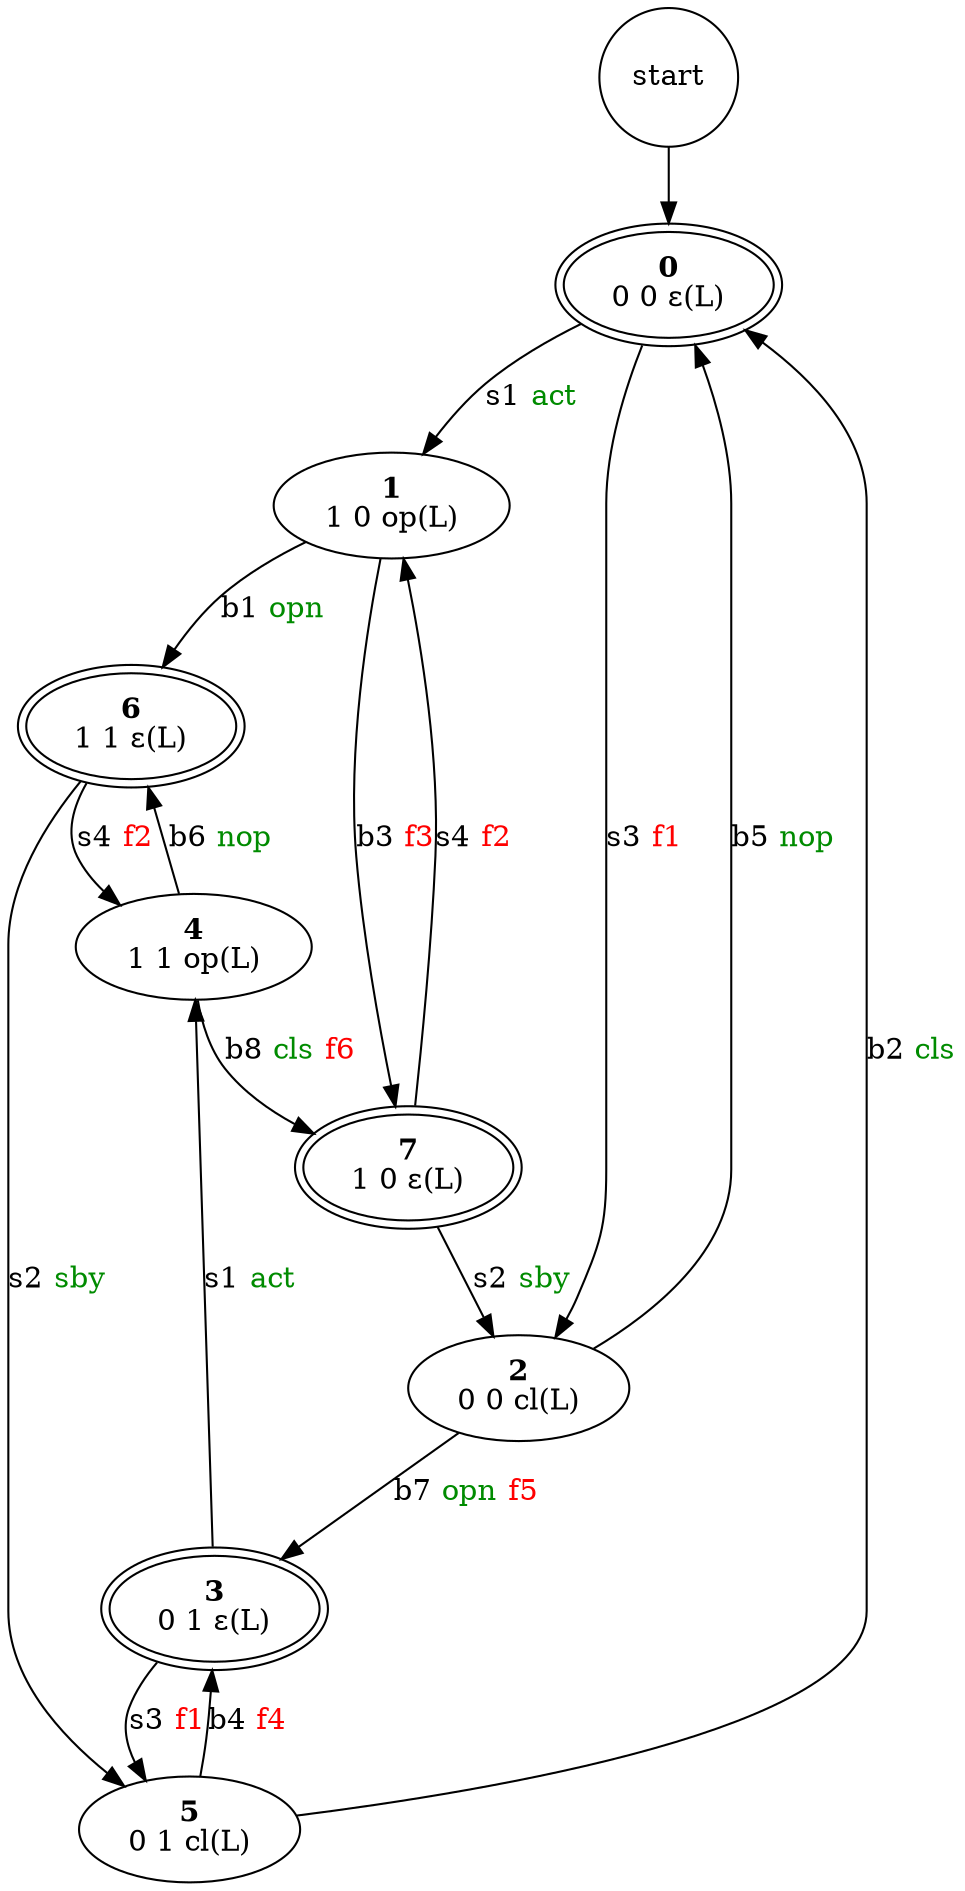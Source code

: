 digraph SpazioComportamentale {
    // NODI
    start[shape="circle"]
	n0 [label=<<b>0</b><br/>0 0 ε(L)> peripheries=2]
	n1 [label=<<b>1</b><br/>1 0 op(L)> ]
	n2 [label=<<b>2</b><br/>0 0 cl(L)> ]
	n3 [label=<<b>3</b><br/>0 1 ε(L)> peripheries=2]
	n4 [label=<<b>4</b><br/>1 1 op(L)> ]
	n5 [label=<<b>5</b><br/>0 1 cl(L)> ]
	n6 [label=<<b>6</b><br/>1 1 ε(L)> peripheries=2]
	n7 [label=<<b>7</b><br/>1 0 ε(L)> peripheries=2]

    // ARCHI
    start	->	n0
	n0	->	n1 [label=<s1 <font color="green4">act</font>>]
	n0	->	n2 [label=<s3 <font color="red">f1</font>>]
	n1	->	n6 [label=<b1 <font color="green4">opn</font>>]
	n1	->	n7 [label=<b3 <font color="red">f3</font>>]
	n2	->	n0 [label=<b5 <font color="green4">nop</font>>]
	n2	->	n3 [label=<b7 <font color="green4">opn</font> <font color="red">f5</font>>]
	n3	->	n4 [label=<s1 <font color="green4">act</font>>]
	n3	->	n5 [label=<s3 <font color="red">f1</font>>]
	n4	->	n6 [label=<b6 <font color="green4">nop</font>>]
	n4	->	n7 [label=<b8 <font color="green4">cls</font> <font color="red">f6</font>>]
	n5	->	n0 [label=<b2 <font color="green4">cls</font>>]
	n5	->	n3 [label=<b4 <font color="red">f4</font>>]
	n6	->	n5 [label=<s2 <font color="green4">sby</font>>]
	n6	->	n4 [label=<s4 <font color="red">f2</font>>]
	n7	->	n2 [label=<s2 <font color="green4">sby</font>>]
	n7	->	n1 [label=<s4 <font color="red">f2</font>>]
}
